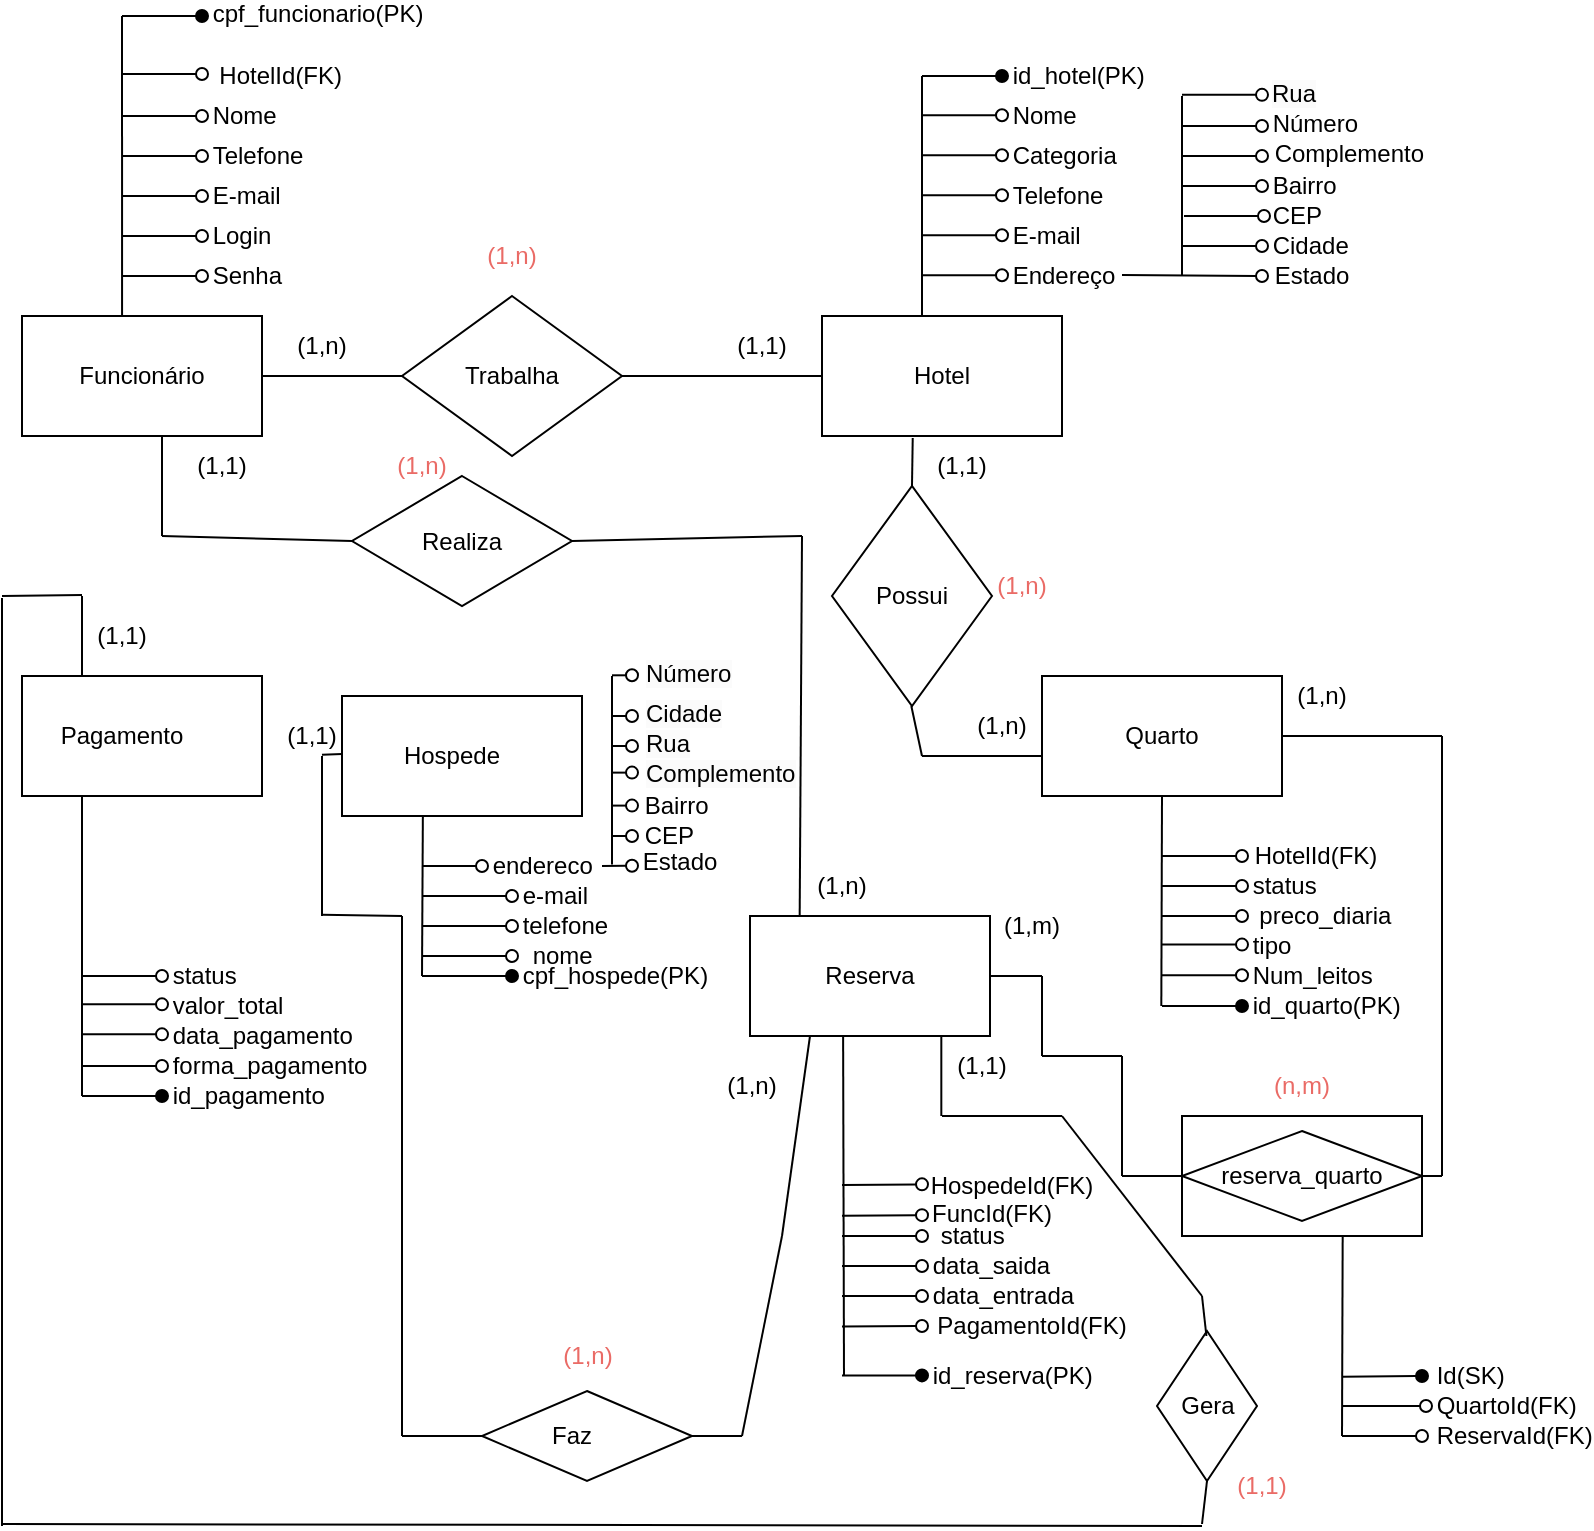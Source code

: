 <mxfile version="26.1.0">
  <diagram name="Página-1" id="RvpnkpR9A4oQon7Z_9J0">
    <mxGraphModel dx="1424" dy="590" grid="1" gridSize="10" guides="1" tooltips="1" connect="1" arrows="1" fold="1" page="1" pageScale="1" pageWidth="827" pageHeight="1169" math="0" shadow="0">
      <root>
        <mxCell id="0" />
        <mxCell id="1" parent="0" />
        <mxCell id="WNvSQ2MAyzaUWHc4iCk9-1" value="" style="rounded=0;whiteSpace=wrap;html=1;" parent="1" vertex="1">
          <mxGeometry x="40" y="336" width="120" height="60" as="geometry" />
        </mxCell>
        <mxCell id="WNvSQ2MAyzaUWHc4iCk9-3" value="Funcionário" style="text;html=1;align=center;verticalAlign=middle;whiteSpace=wrap;rounded=0;" parent="1" vertex="1">
          <mxGeometry x="70" y="351" width="60" height="30" as="geometry" />
        </mxCell>
        <mxCell id="WNvSQ2MAyzaUWHc4iCk9-22" value="" style="endArrow=oval;html=1;rounded=0;endFill=1;align=center;" parent="1" edge="1">
          <mxGeometry width="50" height="50" relative="1" as="geometry">
            <mxPoint x="90" y="186" as="sourcePoint" />
            <mxPoint x="130" y="186" as="targetPoint" />
          </mxGeometry>
        </mxCell>
        <mxCell id="WNvSQ2MAyzaUWHc4iCk9-23" value="" style="endArrow=oval;html=1;rounded=0;endFill=0;" parent="1" target="WNvSQ2MAyzaUWHc4iCk9-34" edge="1">
          <mxGeometry width="50" height="50" relative="1" as="geometry">
            <mxPoint x="90" y="236" as="sourcePoint" />
            <mxPoint x="130" y="236" as="targetPoint" />
          </mxGeometry>
        </mxCell>
        <mxCell id="WNvSQ2MAyzaUWHc4iCk9-24" value="" style="endArrow=oval;html=1;rounded=0;endFill=0;" parent="1" edge="1">
          <mxGeometry width="50" height="50" relative="1" as="geometry">
            <mxPoint x="90" y="256" as="sourcePoint" />
            <mxPoint x="130" y="256" as="targetPoint" />
          </mxGeometry>
        </mxCell>
        <mxCell id="WNvSQ2MAyzaUWHc4iCk9-25" value="" style="endArrow=oval;html=1;rounded=0;endFill=0;" parent="1" edge="1">
          <mxGeometry width="50" height="50" relative="1" as="geometry">
            <mxPoint x="90" y="276" as="sourcePoint" />
            <mxPoint x="130" y="276" as="targetPoint" />
          </mxGeometry>
        </mxCell>
        <mxCell id="WNvSQ2MAyzaUWHc4iCk9-26" value="" style="endArrow=oval;html=1;rounded=0;endFill=0;" parent="1" edge="1">
          <mxGeometry width="50" height="50" relative="1" as="geometry">
            <mxPoint x="90" y="296" as="sourcePoint" />
            <mxPoint x="130" y="296" as="targetPoint" />
          </mxGeometry>
        </mxCell>
        <mxCell id="WNvSQ2MAyzaUWHc4iCk9-32" value="&amp;nbsp;cpf_funcionario(PK)" style="text;html=1;align=left;verticalAlign=middle;whiteSpace=wrap;rounded=0;" parent="1" vertex="1">
          <mxGeometry x="130" y="180" width="110" height="10" as="geometry" />
        </mxCell>
        <mxCell id="WNvSQ2MAyzaUWHc4iCk9-34" value="&amp;nbsp;Nome" style="text;html=1;align=left;verticalAlign=middle;whiteSpace=wrap;rounded=0;" parent="1" vertex="1">
          <mxGeometry x="130" y="226" width="60" height="20" as="geometry" />
        </mxCell>
        <mxCell id="WNvSQ2MAyzaUWHc4iCk9-35" value="&amp;nbsp;Telefone" style="text;html=1;align=left;verticalAlign=middle;whiteSpace=wrap;rounded=0;" parent="1" vertex="1">
          <mxGeometry x="130" y="246" width="60" height="20" as="geometry" />
        </mxCell>
        <mxCell id="WNvSQ2MAyzaUWHc4iCk9-36" value="&amp;nbsp;E-mail" style="text;html=1;align=left;verticalAlign=middle;whiteSpace=wrap;rounded=0;" parent="1" vertex="1">
          <mxGeometry x="130" y="266" width="60" height="20" as="geometry" />
        </mxCell>
        <mxCell id="WNvSQ2MAyzaUWHc4iCk9-37" value="&amp;nbsp;Login" style="text;html=1;align=left;verticalAlign=middle;whiteSpace=wrap;rounded=0;" parent="1" vertex="1">
          <mxGeometry x="130" y="286" width="60" height="20" as="geometry" />
        </mxCell>
        <mxCell id="WNvSQ2MAyzaUWHc4iCk9-38" value="" style="endArrow=none;html=1;exitX=0.417;exitY=0;exitDx=0;exitDy=0;exitPerimeter=0;" parent="1" source="WNvSQ2MAyzaUWHc4iCk9-1" edge="1">
          <mxGeometry width="50" height="50" relative="1" as="geometry">
            <mxPoint x="40" y="266" as="sourcePoint" />
            <mxPoint x="90" y="186" as="targetPoint" />
          </mxGeometry>
        </mxCell>
        <mxCell id="WNvSQ2MAyzaUWHc4iCk9-39" value="" style="endArrow=oval;html=1;rounded=0;endFill=0;" parent="1" edge="1">
          <mxGeometry width="50" height="50" relative="1" as="geometry">
            <mxPoint x="90" y="316" as="sourcePoint" />
            <mxPoint x="130" y="316" as="targetPoint" />
          </mxGeometry>
        </mxCell>
        <mxCell id="WNvSQ2MAyzaUWHc4iCk9-40" value="&amp;nbsp;Senha" style="text;html=1;align=left;verticalAlign=middle;whiteSpace=wrap;rounded=0;" parent="1" vertex="1">
          <mxGeometry x="130" y="306" width="60" height="20" as="geometry" />
        </mxCell>
        <mxCell id="WNvSQ2MAyzaUWHc4iCk9-41" value="" style="rhombus;whiteSpace=wrap;html=1;" parent="1" vertex="1">
          <mxGeometry x="230" y="326" width="110" height="80" as="geometry" />
        </mxCell>
        <mxCell id="WNvSQ2MAyzaUWHc4iCk9-43" value="" style="endArrow=none;html=1;entryX=0;entryY=0.5;entryDx=0;entryDy=0;exitX=1;exitY=0.5;exitDx=0;exitDy=0;" parent="1" source="WNvSQ2MAyzaUWHc4iCk9-41" target="WNvSQ2MAyzaUWHc4iCk9-44" edge="1">
          <mxGeometry width="50" height="50" relative="1" as="geometry">
            <mxPoint x="320" y="366" as="sourcePoint" />
            <mxPoint x="380" y="326" as="targetPoint" />
          </mxGeometry>
        </mxCell>
        <mxCell id="WNvSQ2MAyzaUWHc4iCk9-44" value="" style="rounded=0;whiteSpace=wrap;html=1;" parent="1" vertex="1">
          <mxGeometry x="440" y="336" width="120" height="60" as="geometry" />
        </mxCell>
        <mxCell id="WNvSQ2MAyzaUWHc4iCk9-45" value="" style="endArrow=none;html=1;entryX=0;entryY=0.5;entryDx=0;entryDy=0;exitX=1;exitY=0.5;exitDx=0;exitDy=0;" parent="1" source="WNvSQ2MAyzaUWHc4iCk9-1" target="WNvSQ2MAyzaUWHc4iCk9-41" edge="1">
          <mxGeometry width="50" height="50" relative="1" as="geometry">
            <mxPoint x="170" y="376" as="sourcePoint" />
            <mxPoint x="220" y="326" as="targetPoint" />
          </mxGeometry>
        </mxCell>
        <mxCell id="WNvSQ2MAyzaUWHc4iCk9-47" value="Trabalha" style="text;html=1;align=center;verticalAlign=middle;whiteSpace=wrap;rounded=0;" parent="1" vertex="1">
          <mxGeometry x="255" y="351" width="60" height="30" as="geometry" />
        </mxCell>
        <mxCell id="WNvSQ2MAyzaUWHc4iCk9-48" value="Hotel" style="text;html=1;align=center;verticalAlign=middle;whiteSpace=wrap;rounded=0;" parent="1" vertex="1">
          <mxGeometry x="470" y="351" width="60" height="30" as="geometry" />
        </mxCell>
        <mxCell id="WNvSQ2MAyzaUWHc4iCk9-67" value="" style="endArrow=none;html=1;" parent="1" edge="1">
          <mxGeometry width="50" height="50" relative="1" as="geometry">
            <mxPoint x="490" y="336" as="sourcePoint" />
            <mxPoint x="490" y="216" as="targetPoint" />
          </mxGeometry>
        </mxCell>
        <mxCell id="WNvSQ2MAyzaUWHc4iCk9-69" value="" style="endArrow=oval;html=1;rounded=0;endFill=1;align=center;" parent="1" edge="1">
          <mxGeometry width="50" height="50" relative="1" as="geometry">
            <mxPoint x="490" y="216" as="sourcePoint" />
            <mxPoint x="530" y="216" as="targetPoint" />
          </mxGeometry>
        </mxCell>
        <mxCell id="WNvSQ2MAyzaUWHc4iCk9-70" value="" style="endArrow=oval;html=1;rounded=0;endFill=0;" parent="1" edge="1">
          <mxGeometry width="50" height="50" relative="1" as="geometry">
            <mxPoint x="490" y="235.66" as="sourcePoint" />
            <mxPoint x="530" y="235.66" as="targetPoint" />
          </mxGeometry>
        </mxCell>
        <mxCell id="WNvSQ2MAyzaUWHc4iCk9-71" value="" style="endArrow=oval;html=1;rounded=0;endFill=0;" parent="1" edge="1">
          <mxGeometry width="50" height="50" relative="1" as="geometry">
            <mxPoint x="490" y="255.66" as="sourcePoint" />
            <mxPoint x="530" y="255.66" as="targetPoint" />
          </mxGeometry>
        </mxCell>
        <mxCell id="WNvSQ2MAyzaUWHc4iCk9-72" value="" style="endArrow=oval;html=1;rounded=0;endFill=0;" parent="1" edge="1">
          <mxGeometry width="50" height="50" relative="1" as="geometry">
            <mxPoint x="490" y="275.66" as="sourcePoint" />
            <mxPoint x="530" y="275.66" as="targetPoint" />
          </mxGeometry>
        </mxCell>
        <mxCell id="WNvSQ2MAyzaUWHc4iCk9-73" value="" style="endArrow=oval;html=1;rounded=0;endFill=0;" parent="1" edge="1">
          <mxGeometry width="50" height="50" relative="1" as="geometry">
            <mxPoint x="490" y="295.66" as="sourcePoint" />
            <mxPoint x="530" y="295.66" as="targetPoint" />
          </mxGeometry>
        </mxCell>
        <mxCell id="WNvSQ2MAyzaUWHc4iCk9-74" value="" style="endArrow=oval;html=1;rounded=0;endFill=0;" parent="1" edge="1">
          <mxGeometry width="50" height="50" relative="1" as="geometry">
            <mxPoint x="490" y="315.66" as="sourcePoint" />
            <mxPoint x="530" y="315.66" as="targetPoint" />
          </mxGeometry>
        </mxCell>
        <mxCell id="WNvSQ2MAyzaUWHc4iCk9-76" value="&amp;nbsp;id_hotel(PK)" style="text;html=1;align=left;verticalAlign=middle;whiteSpace=wrap;rounded=0;" parent="1" vertex="1">
          <mxGeometry x="530" y="201" width="60" height="30" as="geometry" />
        </mxCell>
        <mxCell id="WNvSQ2MAyzaUWHc4iCk9-77" value="&amp;nbsp;Nome" style="text;html=1;align=left;verticalAlign=middle;whiteSpace=wrap;rounded=0;" parent="1" vertex="1">
          <mxGeometry x="530" y="221" width="60" height="30" as="geometry" />
        </mxCell>
        <mxCell id="WNvSQ2MAyzaUWHc4iCk9-79" value="&amp;nbsp;Categoria" style="text;html=1;align=left;verticalAlign=middle;whiteSpace=wrap;rounded=0;" parent="1" vertex="1">
          <mxGeometry x="530" y="241" width="60" height="30" as="geometry" />
        </mxCell>
        <mxCell id="WNvSQ2MAyzaUWHc4iCk9-80" value="&amp;nbsp;Telefone" style="text;html=1;align=left;verticalAlign=middle;whiteSpace=wrap;rounded=0;" parent="1" vertex="1">
          <mxGeometry x="530" y="261" width="60" height="30" as="geometry" />
        </mxCell>
        <mxCell id="WNvSQ2MAyzaUWHc4iCk9-81" value="&amp;nbsp;E-mail" style="text;html=1;align=left;verticalAlign=middle;whiteSpace=wrap;rounded=0;" parent="1" vertex="1">
          <mxGeometry x="530" y="281" width="60" height="30" as="geometry" />
        </mxCell>
        <mxCell id="WNvSQ2MAyzaUWHc4iCk9-82" value="&amp;nbsp;Endereço" style="text;html=1;align=left;verticalAlign=middle;whiteSpace=wrap;rounded=0;" parent="1" vertex="1">
          <mxGeometry x="530" y="301" width="60" height="30" as="geometry" />
        </mxCell>
        <mxCell id="WNvSQ2MAyzaUWHc4iCk9-84" value="" style="rounded=0;whiteSpace=wrap;html=1;" parent="1" vertex="1">
          <mxGeometry x="550" y="516" width="120" height="60" as="geometry" />
        </mxCell>
        <mxCell id="WNvSQ2MAyzaUWHc4iCk9-85" value="Quarto" style="text;html=1;align=center;verticalAlign=middle;whiteSpace=wrap;rounded=0;" parent="1" vertex="1">
          <mxGeometry x="580" y="531" width="60" height="30" as="geometry" />
        </mxCell>
        <mxCell id="WNvSQ2MAyzaUWHc4iCk9-87" value="" style="rounded=0;whiteSpace=wrap;html=1;" parent="1" vertex="1">
          <mxGeometry x="200" y="526" width="120" height="60" as="geometry" />
        </mxCell>
        <mxCell id="WNvSQ2MAyzaUWHc4iCk9-88" value="Hospede" style="text;html=1;align=center;verticalAlign=middle;whiteSpace=wrap;rounded=0;" parent="1" vertex="1">
          <mxGeometry x="225" y="541" width="60" height="30" as="geometry" />
        </mxCell>
        <mxCell id="WNvSQ2MAyzaUWHc4iCk9-89" value="" style="rounded=0;whiteSpace=wrap;html=1;" parent="1" vertex="1">
          <mxGeometry x="404" y="636" width="120" height="60" as="geometry" />
        </mxCell>
        <mxCell id="WNvSQ2MAyzaUWHc4iCk9-90" value="Reserva" style="text;html=1;align=center;verticalAlign=middle;whiteSpace=wrap;rounded=0;" parent="1" vertex="1">
          <mxGeometry x="434" y="651" width="60" height="30" as="geometry" />
        </mxCell>
        <mxCell id="WNvSQ2MAyzaUWHc4iCk9-93" value="" style="rounded=0;whiteSpace=wrap;html=1;" parent="1" vertex="1">
          <mxGeometry x="40" y="516" width="120" height="60" as="geometry" />
        </mxCell>
        <mxCell id="WNvSQ2MAyzaUWHc4iCk9-94" value="Pagamento" style="text;html=1;align=center;verticalAlign=middle;whiteSpace=wrap;rounded=0;" parent="1" vertex="1">
          <mxGeometry x="60" y="531" width="60" height="30" as="geometry" />
        </mxCell>
        <mxCell id="WNvSQ2MAyzaUWHc4iCk9-95" value="" style="endArrow=oval;html=1;rounded=0;endFill=1;align=center;" parent="1" edge="1">
          <mxGeometry width="50" height="50" relative="1" as="geometry">
            <mxPoint x="240" y="666" as="sourcePoint" />
            <mxPoint x="285" y="666" as="targetPoint" />
          </mxGeometry>
        </mxCell>
        <mxCell id="WNvSQ2MAyzaUWHc4iCk9-96" value="" style="endArrow=oval;html=1;rounded=0;endFill=1;align=center;" parent="1" edge="1">
          <mxGeometry width="50" height="50" relative="1" as="geometry">
            <mxPoint x="450" y="865.7" as="sourcePoint" />
            <mxPoint x="490" y="865.7" as="targetPoint" />
          </mxGeometry>
        </mxCell>
        <mxCell id="WNvSQ2MAyzaUWHc4iCk9-97" value="" style="endArrow=oval;html=1;rounded=0;endFill=1;align=center;" parent="1" edge="1">
          <mxGeometry width="50" height="50" relative="1" as="geometry">
            <mxPoint x="70" y="726" as="sourcePoint" />
            <mxPoint x="110" y="726" as="targetPoint" />
          </mxGeometry>
        </mxCell>
        <mxCell id="WNvSQ2MAyzaUWHc4iCk9-98" value="" style="endArrow=oval;html=1;rounded=0;endFill=1;align=center;" parent="1" edge="1">
          <mxGeometry width="50" height="50" relative="1" as="geometry">
            <mxPoint x="610" y="681" as="sourcePoint" />
            <mxPoint x="650" y="681" as="targetPoint" />
          </mxGeometry>
        </mxCell>
        <mxCell id="WNvSQ2MAyzaUWHc4iCk9-99" value="" style="endArrow=oval;html=1;rounded=0;endFill=0;" parent="1" edge="1">
          <mxGeometry width="50" height="50" relative="1" as="geometry">
            <mxPoint x="70" y="711" as="sourcePoint" />
            <mxPoint x="110" y="711" as="targetPoint" />
          </mxGeometry>
        </mxCell>
        <mxCell id="WNvSQ2MAyzaUWHc4iCk9-100" value="" style="endArrow=oval;html=1;rounded=0;endFill=0;" parent="1" edge="1">
          <mxGeometry width="50" height="50" relative="1" as="geometry">
            <mxPoint x="70" y="695.17" as="sourcePoint" />
            <mxPoint x="110" y="695.17" as="targetPoint" />
          </mxGeometry>
        </mxCell>
        <mxCell id="WNvSQ2MAyzaUWHc4iCk9-101" value="" style="endArrow=oval;html=1;rounded=0;endFill=0;" parent="1" edge="1">
          <mxGeometry width="50" height="50" relative="1" as="geometry">
            <mxPoint x="70" y="680.17" as="sourcePoint" />
            <mxPoint x="110" y="680.17" as="targetPoint" />
          </mxGeometry>
        </mxCell>
        <mxCell id="WNvSQ2MAyzaUWHc4iCk9-102" value="" style="endArrow=oval;html=1;rounded=0;endFill=0;" parent="1" edge="1">
          <mxGeometry width="50" height="50" relative="1" as="geometry">
            <mxPoint x="610" y="665.66" as="sourcePoint" />
            <mxPoint x="650" y="665.66" as="targetPoint" />
          </mxGeometry>
        </mxCell>
        <mxCell id="WNvSQ2MAyzaUWHc4iCk9-103" value="&amp;nbsp;id_quarto(PK)" style="text;html=1;align=left;verticalAlign=middle;whiteSpace=wrap;rounded=0;" parent="1" vertex="1">
          <mxGeometry x="650" y="666" width="60" height="30" as="geometry" />
        </mxCell>
        <mxCell id="WNvSQ2MAyzaUWHc4iCk9-104" value="&amp;nbsp;Num_leitos" style="text;html=1;align=left;verticalAlign=middle;whiteSpace=wrap;rounded=0;" parent="1" vertex="1">
          <mxGeometry x="650" y="651" width="60" height="30" as="geometry" />
        </mxCell>
        <mxCell id="WNvSQ2MAyzaUWHc4iCk9-105" value="" style="endArrow=oval;html=1;rounded=0;endFill=0;" parent="1" edge="1">
          <mxGeometry width="50" height="50" relative="1" as="geometry">
            <mxPoint x="610" y="650.31" as="sourcePoint" />
            <mxPoint x="650" y="650.31" as="targetPoint" />
          </mxGeometry>
        </mxCell>
        <mxCell id="WNvSQ2MAyzaUWHc4iCk9-106" value="&amp;nbsp;tipo" style="text;html=1;align=left;verticalAlign=middle;whiteSpace=wrap;rounded=0;" parent="1" vertex="1">
          <mxGeometry x="650" y="636" width="60" height="30" as="geometry" />
        </mxCell>
        <mxCell id="WNvSQ2MAyzaUWHc4iCk9-107" value="" style="endArrow=oval;html=1;rounded=0;endFill=0;" parent="1" edge="1">
          <mxGeometry width="50" height="50" relative="1" as="geometry">
            <mxPoint x="610" y="636" as="sourcePoint" />
            <mxPoint x="650" y="636" as="targetPoint" />
          </mxGeometry>
        </mxCell>
        <mxCell id="WNvSQ2MAyzaUWHc4iCk9-108" value="&amp;nbsp; preco_diaria" style="text;html=1;align=left;verticalAlign=middle;whiteSpace=wrap;rounded=0;" parent="1" vertex="1">
          <mxGeometry x="650" y="621" width="80" height="30" as="geometry" />
        </mxCell>
        <mxCell id="WNvSQ2MAyzaUWHc4iCk9-109" value="" style="endArrow=oval;html=1;rounded=0;endFill=0;" parent="1" edge="1">
          <mxGeometry width="50" height="50" relative="1" as="geometry">
            <mxPoint x="610" y="621" as="sourcePoint" />
            <mxPoint x="650" y="621" as="targetPoint" />
          </mxGeometry>
        </mxCell>
        <mxCell id="WNvSQ2MAyzaUWHc4iCk9-110" value="&amp;nbsp;status" style="text;html=1;align=left;verticalAlign=middle;whiteSpace=wrap;rounded=0;" parent="1" vertex="1">
          <mxGeometry x="650" y="606" width="80" height="30" as="geometry" />
        </mxCell>
        <mxCell id="WNvSQ2MAyzaUWHc4iCk9-111" value="" style="endArrow=none;html=1;entryX=0.5;entryY=1;entryDx=0;entryDy=0;" parent="1" target="WNvSQ2MAyzaUWHc4iCk9-84" edge="1">
          <mxGeometry width="50" height="50" relative="1" as="geometry">
            <mxPoint x="609.66" y="681" as="sourcePoint" />
            <mxPoint x="609.66" y="581" as="targetPoint" />
          </mxGeometry>
        </mxCell>
        <mxCell id="WNvSQ2MAyzaUWHc4iCk9-112" value="" style="rhombus;whiteSpace=wrap;html=1;rotation=90;" parent="1" vertex="1">
          <mxGeometry x="430" y="436" width="110" height="80" as="geometry" />
        </mxCell>
        <mxCell id="WNvSQ2MAyzaUWHc4iCk9-113" value="Possui" style="text;html=1;align=center;verticalAlign=middle;whiteSpace=wrap;rounded=0;" parent="1" vertex="1">
          <mxGeometry x="455" y="461" width="60" height="30" as="geometry" />
        </mxCell>
        <mxCell id="WNvSQ2MAyzaUWHc4iCk9-114" value="" style="endArrow=none;html=1;exitX=0;exitY=0.5;exitDx=0;exitDy=0;entryX=0.378;entryY=1.017;entryDx=0;entryDy=0;entryPerimeter=0;" parent="1" source="WNvSQ2MAyzaUWHc4iCk9-112" target="WNvSQ2MAyzaUWHc4iCk9-44" edge="1">
          <mxGeometry width="50" height="50" relative="1" as="geometry">
            <mxPoint x="420" y="466" as="sourcePoint" />
            <mxPoint x="470" y="416" as="targetPoint" />
          </mxGeometry>
        </mxCell>
        <mxCell id="WNvSQ2MAyzaUWHc4iCk9-115" value="" style="endArrow=none;html=1;" parent="1" edge="1">
          <mxGeometry width="50" height="50" relative="1" as="geometry">
            <mxPoint x="490" y="556" as="sourcePoint" />
            <mxPoint x="484.66" y="531" as="targetPoint" />
          </mxGeometry>
        </mxCell>
        <mxCell id="WNvSQ2MAyzaUWHc4iCk9-118" value="" style="endArrow=none;html=1;entryX=0;entryY=0.667;entryDx=0;entryDy=0;entryPerimeter=0;" parent="1" target="WNvSQ2MAyzaUWHc4iCk9-84" edge="1">
          <mxGeometry width="50" height="50" relative="1" as="geometry">
            <mxPoint x="490" y="556" as="sourcePoint" />
            <mxPoint x="510" y="556" as="targetPoint" />
          </mxGeometry>
        </mxCell>
        <mxCell id="WNvSQ2MAyzaUWHc4iCk9-121" value="" style="endArrow=oval;html=1;rounded=0;endFill=0;" parent="1" edge="1">
          <mxGeometry width="50" height="50" relative="1" as="geometry">
            <mxPoint x="240" y="656" as="sourcePoint" />
            <mxPoint x="285" y="656" as="targetPoint" />
          </mxGeometry>
        </mxCell>
        <mxCell id="WNvSQ2MAyzaUWHc4iCk9-123" value="&amp;nbsp;cpf_hospede(PK)" style="text;html=1;align=left;verticalAlign=middle;whiteSpace=wrap;rounded=0;" parent="1" vertex="1">
          <mxGeometry x="285" y="656" width="60" height="20" as="geometry" />
        </mxCell>
        <mxCell id="WNvSQ2MAyzaUWHc4iCk9-124" value="&amp;nbsp;nome" style="text;html=1;align=left;verticalAlign=middle;whiteSpace=wrap;rounded=0;" parent="1" vertex="1">
          <mxGeometry x="290" y="646" width="60" height="20" as="geometry" />
        </mxCell>
        <mxCell id="WNvSQ2MAyzaUWHc4iCk9-125" value="" style="endArrow=oval;html=1;rounded=0;endFill=0;" parent="1" edge="1">
          <mxGeometry width="50" height="50" relative="1" as="geometry">
            <mxPoint x="240" y="641" as="sourcePoint" />
            <mxPoint x="285" y="641" as="targetPoint" />
          </mxGeometry>
        </mxCell>
        <mxCell id="WNvSQ2MAyzaUWHc4iCk9-126" value="&amp;nbsp;telefone" style="text;html=1;align=left;verticalAlign=middle;whiteSpace=wrap;rounded=0;" parent="1" vertex="1">
          <mxGeometry x="285" y="631" width="60" height="20" as="geometry" />
        </mxCell>
        <mxCell id="WNvSQ2MAyzaUWHc4iCk9-128" value="" style="endArrow=oval;html=1;rounded=0;endFill=0;" parent="1" edge="1">
          <mxGeometry width="50" height="50" relative="1" as="geometry">
            <mxPoint x="240" y="626" as="sourcePoint" />
            <mxPoint x="285" y="626" as="targetPoint" />
          </mxGeometry>
        </mxCell>
        <mxCell id="WNvSQ2MAyzaUWHc4iCk9-129" value="" style="endArrow=oval;html=1;rounded=0;endFill=0;" parent="1" edge="1">
          <mxGeometry width="50" height="50" relative="1" as="geometry">
            <mxPoint x="240" y="611" as="sourcePoint" />
            <mxPoint x="270" y="611" as="targetPoint" />
          </mxGeometry>
        </mxCell>
        <mxCell id="WNvSQ2MAyzaUWHc4iCk9-130" value="&amp;nbsp;endereco" style="text;html=1;align=left;verticalAlign=middle;whiteSpace=wrap;rounded=0;" parent="1" vertex="1">
          <mxGeometry x="270" y="611" width="60" as="geometry" />
        </mxCell>
        <mxCell id="WNvSQ2MAyzaUWHc4iCk9-131" value="" style="endArrow=none;html=1;" parent="1" edge="1">
          <mxGeometry width="50" height="50" relative="1" as="geometry">
            <mxPoint x="240" y="666" as="sourcePoint" />
            <mxPoint x="240.43" y="586" as="targetPoint" />
          </mxGeometry>
        </mxCell>
        <mxCell id="WNvSQ2MAyzaUWHc4iCk9-132" value="&amp;nbsp;id_reserva(PK)" style="text;html=1;align=left;verticalAlign=middle;whiteSpace=wrap;rounded=0;" parent="1" vertex="1">
          <mxGeometry x="490" y="851" width="60" height="30" as="geometry" />
        </mxCell>
        <mxCell id="WNvSQ2MAyzaUWHc4iCk9-133" value="" style="endArrow=oval;html=1;rounded=0;endFill=0;" parent="1" edge="1">
          <mxGeometry width="50" height="50" relative="1" as="geometry">
            <mxPoint x="450" y="826" as="sourcePoint" />
            <mxPoint x="490" y="826" as="targetPoint" />
          </mxGeometry>
        </mxCell>
        <mxCell id="WNvSQ2MAyzaUWHc4iCk9-134" value="&amp;nbsp;data_entrada" style="text;html=1;align=left;verticalAlign=middle;whiteSpace=wrap;rounded=0;" parent="1" vertex="1">
          <mxGeometry x="490" y="811" width="60" height="30" as="geometry" />
        </mxCell>
        <mxCell id="WNvSQ2MAyzaUWHc4iCk9-135" value="" style="endArrow=oval;html=1;rounded=0;endFill=0;" parent="1" edge="1">
          <mxGeometry width="50" height="50" relative="1" as="geometry">
            <mxPoint x="450" y="785.86" as="sourcePoint" />
            <mxPoint x="490" y="785.58" as="targetPoint" />
          </mxGeometry>
        </mxCell>
        <mxCell id="WNvSQ2MAyzaUWHc4iCk9-136" value="&amp;nbsp;data_saida" style="text;html=1;align=left;verticalAlign=middle;whiteSpace=wrap;rounded=0;" parent="1" vertex="1">
          <mxGeometry x="490" y="796" width="60" height="30" as="geometry" />
        </mxCell>
        <mxCell id="WNvSQ2MAyzaUWHc4iCk9-137" value="" style="endArrow=oval;html=1;rounded=0;endFill=0;" parent="1" edge="1">
          <mxGeometry width="50" height="50" relative="1" as="geometry">
            <mxPoint x="450" y="796" as="sourcePoint" />
            <mxPoint x="490" y="796" as="targetPoint" />
          </mxGeometry>
        </mxCell>
        <mxCell id="WNvSQ2MAyzaUWHc4iCk9-138" value="&amp;nbsp;status" style="text;html=1;align=left;verticalAlign=middle;whiteSpace=wrap;rounded=0;" parent="1" vertex="1">
          <mxGeometry x="494" y="781" width="60" height="30" as="geometry" />
        </mxCell>
        <mxCell id="WNvSQ2MAyzaUWHc4iCk9-139" value="" style="endArrow=none;html=1;entryX=0.388;entryY=1.006;entryDx=0;entryDy=0;entryPerimeter=0;" parent="1" target="WNvSQ2MAyzaUWHc4iCk9-89" edge="1">
          <mxGeometry width="50" height="50" relative="1" as="geometry">
            <mxPoint x="451" y="866" as="sourcePoint" />
            <mxPoint x="450" y="756" as="targetPoint" />
          </mxGeometry>
        </mxCell>
        <mxCell id="WNvSQ2MAyzaUWHc4iCk9-140" value="&amp;nbsp;id_pagamento" style="text;html=1;align=left;verticalAlign=middle;whiteSpace=wrap;rounded=0;" parent="1" vertex="1">
          <mxGeometry x="110" y="711" width="60" height="30" as="geometry" />
        </mxCell>
        <mxCell id="WNvSQ2MAyzaUWHc4iCk9-141" value="&amp;nbsp;forma_pagamento" style="text;html=1;align=left;verticalAlign=middle;whiteSpace=wrap;rounded=0;" parent="1" vertex="1">
          <mxGeometry x="110" y="696" width="60" height="30" as="geometry" />
        </mxCell>
        <mxCell id="WNvSQ2MAyzaUWHc4iCk9-142" value="&amp;nbsp;data_pagamento" style="text;html=1;align=left;verticalAlign=middle;whiteSpace=wrap;rounded=0;" parent="1" vertex="1">
          <mxGeometry x="110" y="681" width="60" height="30" as="geometry" />
        </mxCell>
        <mxCell id="WNvSQ2MAyzaUWHc4iCk9-143" value="&amp;nbsp;valor_total" style="text;html=1;align=left;verticalAlign=middle;whiteSpace=wrap;rounded=0;" parent="1" vertex="1">
          <mxGeometry x="110" y="666" width="60" height="30" as="geometry" />
        </mxCell>
        <mxCell id="WNvSQ2MAyzaUWHc4iCk9-144" value="" style="endArrow=oval;html=1;rounded=0;endFill=0;" parent="1" edge="1">
          <mxGeometry width="50" height="50" relative="1" as="geometry">
            <mxPoint x="70" y="666" as="sourcePoint" />
            <mxPoint x="110" y="666" as="targetPoint" />
          </mxGeometry>
        </mxCell>
        <mxCell id="WNvSQ2MAyzaUWHc4iCk9-145" value="&amp;nbsp;status" style="text;html=1;align=left;verticalAlign=middle;whiteSpace=wrap;rounded=0;" parent="1" vertex="1">
          <mxGeometry x="110" y="651" width="60" height="30" as="geometry" />
        </mxCell>
        <mxCell id="WNvSQ2MAyzaUWHc4iCk9-146" value="" style="endArrow=none;html=1;" parent="1" edge="1">
          <mxGeometry width="50" height="50" relative="1" as="geometry">
            <mxPoint x="70" y="726" as="sourcePoint" />
            <mxPoint x="70" y="576" as="targetPoint" />
          </mxGeometry>
        </mxCell>
        <mxCell id="WNvSQ2MAyzaUWHc4iCk9-147" value="" style="rhombus;whiteSpace=wrap;html=1;" parent="1" vertex="1">
          <mxGeometry x="205" y="416" width="110" height="65" as="geometry" />
        </mxCell>
        <mxCell id="WNvSQ2MAyzaUWHc4iCk9-148" value="Realiza" style="text;html=1;align=center;verticalAlign=middle;whiteSpace=wrap;rounded=0;" parent="1" vertex="1">
          <mxGeometry x="230" y="433.5" width="60" height="30" as="geometry" />
        </mxCell>
        <mxCell id="WNvSQ2MAyzaUWHc4iCk9-149" value="" style="endArrow=none;html=1;exitX=1;exitY=0.5;exitDx=0;exitDy=0;" parent="1" source="WNvSQ2MAyzaUWHc4iCk9-147" edge="1">
          <mxGeometry width="50" height="50" relative="1" as="geometry">
            <mxPoint x="330" y="461" as="sourcePoint" />
            <mxPoint x="430" y="446" as="targetPoint" />
          </mxGeometry>
        </mxCell>
        <mxCell id="WNvSQ2MAyzaUWHc4iCk9-150" value="" style="endArrow=none;html=1;exitX=0.207;exitY=0.006;exitDx=0;exitDy=0;exitPerimeter=0;" parent="1" source="WNvSQ2MAyzaUWHc4iCk9-89" edge="1">
          <mxGeometry width="50" height="50" relative="1" as="geometry">
            <mxPoint x="428" y="633" as="sourcePoint" />
            <mxPoint x="430" y="446" as="targetPoint" />
          </mxGeometry>
        </mxCell>
        <mxCell id="WNvSQ2MAyzaUWHc4iCk9-152" value="" style="endArrow=none;html=1;exitX=1;exitY=0.5;exitDx=0;exitDy=0;" parent="1" source="WNvSQ2MAyzaUWHc4iCk9-84" edge="1">
          <mxGeometry width="50" height="50" relative="1" as="geometry">
            <mxPoint x="680" y="546" as="sourcePoint" />
            <mxPoint x="750" y="546" as="targetPoint" />
          </mxGeometry>
        </mxCell>
        <mxCell id="WNvSQ2MAyzaUWHc4iCk9-153" value="" style="endArrow=none;html=1;" parent="1" edge="1">
          <mxGeometry width="50" height="50" relative="1" as="geometry">
            <mxPoint x="750" y="546" as="sourcePoint" />
            <mxPoint x="750" y="766" as="targetPoint" />
          </mxGeometry>
        </mxCell>
        <mxCell id="WNvSQ2MAyzaUWHc4iCk9-154" value="" style="endArrow=none;html=1;exitX=1;exitY=0.5;exitDx=0;exitDy=0;" parent="1" source="WNvSQ2MAyzaUWHc4iCk9-227" edge="1">
          <mxGeometry width="50" height="50" relative="1" as="geometry">
            <mxPoint x="760" y="776" as="sourcePoint" />
            <mxPoint x="750" y="766" as="targetPoint" />
          </mxGeometry>
        </mxCell>
        <mxCell id="WNvSQ2MAyzaUWHc4iCk9-155" value="" style="endArrow=none;html=1;" parent="1" edge="1">
          <mxGeometry width="50" height="50" relative="1" as="geometry">
            <mxPoint x="590" y="766" as="sourcePoint" />
            <mxPoint x="620" y="766" as="targetPoint" />
          </mxGeometry>
        </mxCell>
        <mxCell id="WNvSQ2MAyzaUWHc4iCk9-156" value="" style="endArrow=none;html=1;" parent="1" edge="1">
          <mxGeometry width="50" height="50" relative="1" as="geometry">
            <mxPoint x="590" y="766" as="sourcePoint" />
            <mxPoint x="590" y="706" as="targetPoint" />
          </mxGeometry>
        </mxCell>
        <mxCell id="WNvSQ2MAyzaUWHc4iCk9-157" value="" style="endArrow=none;html=1;" parent="1" edge="1">
          <mxGeometry width="50" height="50" relative="1" as="geometry">
            <mxPoint x="550" y="706" as="sourcePoint" />
            <mxPoint x="590" y="706" as="targetPoint" />
          </mxGeometry>
        </mxCell>
        <mxCell id="WNvSQ2MAyzaUWHc4iCk9-158" value="" style="endArrow=none;html=1;" parent="1" edge="1">
          <mxGeometry width="50" height="50" relative="1" as="geometry">
            <mxPoint x="524" y="666" as="sourcePoint" />
            <mxPoint x="550" y="666" as="targetPoint" />
          </mxGeometry>
        </mxCell>
        <mxCell id="WNvSQ2MAyzaUWHc4iCk9-159" value="" style="endArrow=none;html=1;" parent="1" edge="1">
          <mxGeometry width="50" height="50" relative="1" as="geometry">
            <mxPoint x="550" y="706" as="sourcePoint" />
            <mxPoint x="550" y="666" as="targetPoint" />
          </mxGeometry>
        </mxCell>
        <mxCell id="WNvSQ2MAyzaUWHc4iCk9-160" value="" style="endArrow=none;html=1;entryX=0;entryY=0.5;entryDx=0;entryDy=0;" parent="1" target="WNvSQ2MAyzaUWHc4iCk9-147" edge="1">
          <mxGeometry width="50" height="50" relative="1" as="geometry">
            <mxPoint x="110" y="446" as="sourcePoint" />
            <mxPoint x="205" y="451" as="targetPoint" />
          </mxGeometry>
        </mxCell>
        <mxCell id="WNvSQ2MAyzaUWHc4iCk9-161" value="" style="endArrow=none;html=1;" parent="1" edge="1">
          <mxGeometry width="50" height="50" relative="1" as="geometry">
            <mxPoint x="110" y="446" as="sourcePoint" />
            <mxPoint x="110" y="396" as="targetPoint" />
          </mxGeometry>
        </mxCell>
        <mxCell id="WNvSQ2MAyzaUWHc4iCk9-164" value="" style="endArrow=none;html=1;" parent="1" edge="1">
          <mxGeometry width="50" height="50" relative="1" as="geometry">
            <mxPoint x="190" y="555.43" as="sourcePoint" />
            <mxPoint x="200" y="555" as="targetPoint" />
          </mxGeometry>
        </mxCell>
        <mxCell id="WNvSQ2MAyzaUWHc4iCk9-165" value="" style="endArrow=none;html=1;" parent="1" edge="1">
          <mxGeometry width="50" height="50" relative="1" as="geometry">
            <mxPoint x="230" y="896" as="sourcePoint" />
            <mxPoint x="230" y="636" as="targetPoint" />
          </mxGeometry>
        </mxCell>
        <mxCell id="WNvSQ2MAyzaUWHc4iCk9-166" value="" style="endArrow=none;html=1;" parent="1" edge="1">
          <mxGeometry width="50" height="50" relative="1" as="geometry">
            <mxPoint x="190" y="635.43" as="sourcePoint" />
            <mxPoint x="230" y="636" as="targetPoint" />
          </mxGeometry>
        </mxCell>
        <mxCell id="WNvSQ2MAyzaUWHc4iCk9-174" value="" style="rhombus;whiteSpace=wrap;html=1;rotation=-90;direction=south;" parent="1" vertex="1">
          <mxGeometry x="595" y="856" width="75" height="50" as="geometry" />
        </mxCell>
        <mxCell id="WNvSQ2MAyzaUWHc4iCk9-177" value="" style="endArrow=none;html=1;" parent="1" edge="1">
          <mxGeometry width="50" height="50" relative="1" as="geometry">
            <mxPoint x="499.66" y="736" as="sourcePoint" />
            <mxPoint x="499.66" y="696" as="targetPoint" />
          </mxGeometry>
        </mxCell>
        <mxCell id="WNvSQ2MAyzaUWHc4iCk9-178" value="" style="endArrow=none;html=1;" parent="1" edge="1">
          <mxGeometry width="50" height="50" relative="1" as="geometry">
            <mxPoint x="500" y="736" as="sourcePoint" />
            <mxPoint x="560" y="736" as="targetPoint" />
          </mxGeometry>
        </mxCell>
        <mxCell id="WNvSQ2MAyzaUWHc4iCk9-182" value="Gera" style="text;html=1;align=center;verticalAlign=middle;whiteSpace=wrap;rounded=0;" parent="1" vertex="1">
          <mxGeometry x="602.5" y="866" width="60" height="30" as="geometry" />
        </mxCell>
        <mxCell id="WNvSQ2MAyzaUWHc4iCk9-183" value="" style="endArrow=none;html=1;" parent="1" edge="1">
          <mxGeometry width="50" height="50" relative="1" as="geometry">
            <mxPoint x="30" y="940" as="sourcePoint" />
            <mxPoint x="630" y="941" as="targetPoint" />
          </mxGeometry>
        </mxCell>
        <mxCell id="WNvSQ2MAyzaUWHc4iCk9-184" value="" style="endArrow=none;html=1;entryX=0.5;entryY=1;entryDx=0;entryDy=0;" parent="1" target="WNvSQ2MAyzaUWHc4iCk9-174" edge="1">
          <mxGeometry width="50" height="50" relative="1" as="geometry">
            <mxPoint x="630" y="940" as="sourcePoint" />
            <mxPoint x="632.16" y="916" as="targetPoint" />
          </mxGeometry>
        </mxCell>
        <mxCell id="WNvSQ2MAyzaUWHc4iCk9-185" value="" style="endArrow=none;html=1;" parent="1" edge="1">
          <mxGeometry width="50" height="50" relative="1" as="geometry">
            <mxPoint x="30" y="941" as="sourcePoint" />
            <mxPoint x="30" y="477" as="targetPoint" />
          </mxGeometry>
        </mxCell>
        <mxCell id="WNvSQ2MAyzaUWHc4iCk9-187" value="" style="endArrow=none;html=1;" parent="1" edge="1">
          <mxGeometry width="50" height="50" relative="1" as="geometry">
            <mxPoint x="30" y="476" as="sourcePoint" />
            <mxPoint x="70" y="475.5" as="targetPoint" />
          </mxGeometry>
        </mxCell>
        <mxCell id="WNvSQ2MAyzaUWHc4iCk9-188" value="" style="endArrow=none;html=1;exitX=0.25;exitY=0;exitDx=0;exitDy=0;" parent="1" source="WNvSQ2MAyzaUWHc4iCk9-93" edge="1">
          <mxGeometry width="50" height="50" relative="1" as="geometry">
            <mxPoint x="20" y="526" as="sourcePoint" />
            <mxPoint x="70" y="476" as="targetPoint" />
          </mxGeometry>
        </mxCell>
        <mxCell id="WNvSQ2MAyzaUWHc4iCk9-189" value="(1,n)" style="text;html=1;align=center;verticalAlign=middle;whiteSpace=wrap;rounded=0;" parent="1" vertex="1">
          <mxGeometry x="375" y="706" width="60" height="30" as="geometry" />
        </mxCell>
        <mxCell id="WNvSQ2MAyzaUWHc4iCk9-191" value="(1,1)" style="text;html=1;align=center;verticalAlign=middle;whiteSpace=wrap;rounded=0;" parent="1" vertex="1">
          <mxGeometry x="155" y="531" width="60" height="30" as="geometry" />
        </mxCell>
        <mxCell id="WNvSQ2MAyzaUWHc4iCk9-195" value="" style="rhombus;whiteSpace=wrap;html=1;rotation=0;" parent="1" vertex="1">
          <mxGeometry x="270" y="873.5" width="105" height="45" as="geometry" />
        </mxCell>
        <mxCell id="WNvSQ2MAyzaUWHc4iCk9-196" value="Faz" style="text;html=1;align=center;verticalAlign=middle;whiteSpace=wrap;rounded=0;" parent="1" vertex="1">
          <mxGeometry x="285" y="881" width="60" height="30" as="geometry" />
        </mxCell>
        <mxCell id="WNvSQ2MAyzaUWHc4iCk9-198" value="" style="endArrow=none;html=1;" parent="1" edge="1">
          <mxGeometry width="50" height="50" relative="1" as="geometry">
            <mxPoint x="400" y="896" as="sourcePoint" />
            <mxPoint x="420" y="796" as="targetPoint" />
          </mxGeometry>
        </mxCell>
        <mxCell id="WNvSQ2MAyzaUWHc4iCk9-199" value="" style="endArrow=none;html=1;entryX=0.25;entryY=1;entryDx=0;entryDy=0;" parent="1" target="WNvSQ2MAyzaUWHc4iCk9-89" edge="1">
          <mxGeometry width="50" height="50" relative="1" as="geometry">
            <mxPoint x="420" y="796" as="sourcePoint" />
            <mxPoint x="450" y="686" as="targetPoint" />
          </mxGeometry>
        </mxCell>
        <mxCell id="WNvSQ2MAyzaUWHc4iCk9-201" value="(1,n)" style="text;html=1;align=center;verticalAlign=middle;whiteSpace=wrap;rounded=0;fontColor=#EA6B66;" parent="1" vertex="1">
          <mxGeometry x="292.5" y="841" width="60" height="30" as="geometry" />
        </mxCell>
        <mxCell id="WNvSQ2MAyzaUWHc4iCk9-212" value="(1,1)" style="text;html=1;align=center;verticalAlign=middle;whiteSpace=wrap;rounded=0;" parent="1" vertex="1">
          <mxGeometry x="490" y="696" width="60" height="30" as="geometry" />
        </mxCell>
        <mxCell id="WNvSQ2MAyzaUWHc4iCk9-213" value="(1,1)" style="text;html=1;align=center;verticalAlign=middle;whiteSpace=wrap;rounded=0;" parent="1" vertex="1">
          <mxGeometry x="60" y="481" width="60" height="30" as="geometry" />
        </mxCell>
        <mxCell id="WNvSQ2MAyzaUWHc4iCk9-215" value="(1,n)" style="text;html=1;align=center;verticalAlign=middle;whiteSpace=wrap;rounded=0;" parent="1" vertex="1">
          <mxGeometry x="160" y="336" width="60" height="30" as="geometry" />
        </mxCell>
        <mxCell id="WNvSQ2MAyzaUWHc4iCk9-216" value="(1,1)" style="text;html=1;align=center;verticalAlign=middle;whiteSpace=wrap;rounded=0;" parent="1" vertex="1">
          <mxGeometry x="380" y="336" width="60" height="30" as="geometry" />
        </mxCell>
        <mxCell id="WNvSQ2MAyzaUWHc4iCk9-217" value="(1,1)" style="text;html=1;align=center;verticalAlign=middle;whiteSpace=wrap;rounded=0;" parent="1" vertex="1">
          <mxGeometry x="110" y="396" width="60" height="30" as="geometry" />
        </mxCell>
        <mxCell id="WNvSQ2MAyzaUWHc4iCk9-218" value="(1,n)" style="text;html=1;align=center;verticalAlign=middle;whiteSpace=wrap;rounded=0;" parent="1" vertex="1">
          <mxGeometry x="420" y="606" width="60" height="30" as="geometry" />
        </mxCell>
        <mxCell id="WNvSQ2MAyzaUWHc4iCk9-219" value="(1,n)" style="text;html=1;align=center;verticalAlign=middle;whiteSpace=wrap;rounded=0;fontColor=#EA6B66;" parent="1" vertex="1">
          <mxGeometry x="210" y="396" width="60" height="30" as="geometry" />
        </mxCell>
        <mxCell id="WNvSQ2MAyzaUWHc4iCk9-220" value="(1,1)" style="text;html=1;align=center;verticalAlign=middle;whiteSpace=wrap;rounded=0;" parent="1" vertex="1">
          <mxGeometry x="480" y="396" width="60" height="30" as="geometry" />
        </mxCell>
        <mxCell id="WNvSQ2MAyzaUWHc4iCk9-221" value="(1,n)" style="text;html=1;align=center;verticalAlign=middle;whiteSpace=wrap;rounded=0;" parent="1" vertex="1">
          <mxGeometry x="500" y="526" width="60" height="30" as="geometry" />
        </mxCell>
        <mxCell id="WNvSQ2MAyzaUWHc4iCk9-222" value="(1,n)" style="text;html=1;align=center;verticalAlign=middle;whiteSpace=wrap;rounded=0;fontColor=#EA6B66;" parent="1" vertex="1">
          <mxGeometry x="255" y="291" width="60" height="30" as="geometry" />
        </mxCell>
        <mxCell id="WNvSQ2MAyzaUWHc4iCk9-223" value="(1,n)" style="text;html=1;align=center;verticalAlign=middle;whiteSpace=wrap;rounded=0;fontColor=#EA6B66;" parent="1" vertex="1">
          <mxGeometry x="510" y="456" width="60" height="30" as="geometry" />
        </mxCell>
        <mxCell id="WNvSQ2MAyzaUWHc4iCk9-224" value="(1,m)" style="text;html=1;align=center;verticalAlign=middle;whiteSpace=wrap;rounded=0;" parent="1" vertex="1">
          <mxGeometry x="515" y="626" width="60" height="30" as="geometry" />
        </mxCell>
        <mxCell id="WNvSQ2MAyzaUWHc4iCk9-225" value="(1,n)" style="text;html=1;align=center;verticalAlign=middle;whiteSpace=wrap;rounded=0;" parent="1" vertex="1">
          <mxGeometry x="660" y="511" width="60" height="30" as="geometry" />
        </mxCell>
        <mxCell id="WNvSQ2MAyzaUWHc4iCk9-226" value="(n,m)" style="text;html=1;align=center;verticalAlign=middle;whiteSpace=wrap;rounded=0;fontColor=#EA6B66;" parent="1" vertex="1">
          <mxGeometry x="650" y="706" width="60" height="30" as="geometry" />
        </mxCell>
        <mxCell id="WNvSQ2MAyzaUWHc4iCk9-227" value="" style="rounded=0;whiteSpace=wrap;html=1;" parent="1" vertex="1">
          <mxGeometry x="620" y="736" width="120" height="60" as="geometry" />
        </mxCell>
        <mxCell id="WNvSQ2MAyzaUWHc4iCk9-229" value="reserva_quarto" style="rhombus;whiteSpace=wrap;html=1;" parent="1" vertex="1">
          <mxGeometry x="620" y="743.5" width="120" height="45" as="geometry" />
        </mxCell>
        <mxCell id="WNvSQ2MAyzaUWHc4iCk9-233" value="" style="endArrow=none;html=1;entryX=0.5;entryY=1;entryDx=0;entryDy=0;" parent="1" edge="1">
          <mxGeometry width="50" height="50" relative="1" as="geometry">
            <mxPoint x="700" y="896" as="sourcePoint" />
            <mxPoint x="700.34" y="796" as="targetPoint" />
          </mxGeometry>
        </mxCell>
        <mxCell id="WNvSQ2MAyzaUWHc4iCk9-235" value="" style="endArrow=oval;html=1;rounded=0;endFill=0;" parent="1" edge="1">
          <mxGeometry width="50" height="50" relative="1" as="geometry">
            <mxPoint x="700" y="896" as="sourcePoint" />
            <mxPoint x="740" y="896" as="targetPoint" />
          </mxGeometry>
        </mxCell>
        <mxCell id="WNvSQ2MAyzaUWHc4iCk9-236" value="&amp;nbsp;ReservaId(FK)" style="text;html=1;align=left;verticalAlign=middle;whiteSpace=wrap;rounded=0;" parent="1" vertex="1">
          <mxGeometry x="742" y="886" width="60" height="20" as="geometry" />
        </mxCell>
        <mxCell id="WNvSQ2MAyzaUWHc4iCk9-238" value="" style="endArrow=oval;html=1;rounded=0;endFill=0;entryX=0;entryY=0.5;entryDx=0;entryDy=0;" parent="1" target="WNvSQ2MAyzaUWHc4iCk9-239" edge="1">
          <mxGeometry width="50" height="50" relative="1" as="geometry">
            <mxPoint x="700" y="881" as="sourcePoint" />
            <mxPoint x="742" y="880.58" as="targetPoint" />
          </mxGeometry>
        </mxCell>
        <mxCell id="WNvSQ2MAyzaUWHc4iCk9-239" value="&amp;nbsp;QuartoId(FK)" style="text;html=1;align=left;verticalAlign=middle;whiteSpace=wrap;rounded=0;" parent="1" vertex="1">
          <mxGeometry x="742" y="871" width="60" height="20" as="geometry" />
        </mxCell>
        <mxCell id="WNvSQ2MAyzaUWHc4iCk9-240" value="" style="endArrow=oval;html=1;rounded=0;endFill=0;" parent="1" edge="1">
          <mxGeometry width="50" height="50" relative="1" as="geometry">
            <mxPoint x="610" y="606" as="sourcePoint" />
            <mxPoint x="650" y="606" as="targetPoint" />
          </mxGeometry>
        </mxCell>
        <mxCell id="WNvSQ2MAyzaUWHc4iCk9-241" value="&amp;nbsp;HotelId(FK)" style="text;html=1;align=left;verticalAlign=middle;whiteSpace=wrap;rounded=0;" parent="1" vertex="1">
          <mxGeometry x="651" y="591" width="80" height="30" as="geometry" />
        </mxCell>
        <mxCell id="WNvSQ2MAyzaUWHc4iCk9-242" value="" style="endArrow=oval;html=1;rounded=0;endFill=0;" parent="1" edge="1">
          <mxGeometry width="50" height="50" relative="1" as="geometry">
            <mxPoint x="450" y="811" as="sourcePoint" />
            <mxPoint x="490" y="811" as="targetPoint" />
          </mxGeometry>
        </mxCell>
        <mxCell id="WNvSQ2MAyzaUWHc4iCk9-243" value="FuncId(FK)" style="text;whiteSpace=wrap;html=1;" parent="1" vertex="1">
          <mxGeometry x="492.5" y="771" width="65" height="30" as="geometry" />
        </mxCell>
        <mxCell id="WNvSQ2MAyzaUWHc4iCk9-244" value="" style="endArrow=none;html=1;" parent="1" edge="1">
          <mxGeometry width="50" height="50" relative="1" as="geometry">
            <mxPoint x="560" y="736" as="sourcePoint" />
            <mxPoint x="630" y="826" as="targetPoint" />
          </mxGeometry>
        </mxCell>
        <mxCell id="WNvSQ2MAyzaUWHc4iCk9-248" value="HospedeId(FK)" style="text;html=1;align=center;verticalAlign=middle;whiteSpace=wrap;rounded=0;" parent="1" vertex="1">
          <mxGeometry x="500" y="766" width="70" height="10" as="geometry" />
        </mxCell>
        <mxCell id="WNvSQ2MAyzaUWHc4iCk9-249" value="" style="endArrow=oval;html=1;rounded=0;endFill=0;" parent="1" edge="1">
          <mxGeometry width="50" height="50" relative="1" as="geometry">
            <mxPoint x="450" y="770.45" as="sourcePoint" />
            <mxPoint x="490" y="770.17" as="targetPoint" />
          </mxGeometry>
        </mxCell>
        <mxCell id="WNvSQ2MAyzaUWHc4iCk9-254" value="" style="endArrow=oval;html=1;rounded=0;endFill=0;" parent="1" edge="1">
          <mxGeometry width="50" height="50" relative="1" as="geometry">
            <mxPoint x="90" y="215" as="sourcePoint" />
            <mxPoint x="130" y="215" as="targetPoint" />
          </mxGeometry>
        </mxCell>
        <mxCell id="WNvSQ2MAyzaUWHc4iCk9-255" value="&amp;nbsp; HotelId(FK)" style="text;html=1;align=left;verticalAlign=middle;whiteSpace=wrap;rounded=0;" parent="1" vertex="1">
          <mxGeometry x="130" y="206" width="80" height="20" as="geometry" />
        </mxCell>
        <mxCell id="ea40cNeU0BVc8OMWwBYe-1" value="" style="endArrow=oval;html=1;rounded=0;endFill=0;" parent="1" edge="1">
          <mxGeometry width="50" height="50" relative="1" as="geometry">
            <mxPoint x="590" y="315.5" as="sourcePoint" />
            <mxPoint x="660" y="316" as="targetPoint" />
          </mxGeometry>
        </mxCell>
        <mxCell id="ea40cNeU0BVc8OMWwBYe-2" value="" style="endArrow=none;html=1;rounded=0;" parent="1" edge="1">
          <mxGeometry width="50" height="50" relative="1" as="geometry">
            <mxPoint x="620" y="316" as="sourcePoint" />
            <mxPoint x="620" y="226" as="targetPoint" />
          </mxGeometry>
        </mxCell>
        <mxCell id="ea40cNeU0BVc8OMWwBYe-3" value="" style="endArrow=oval;html=1;rounded=0;endFill=0;" parent="1" edge="1">
          <mxGeometry width="50" height="50" relative="1" as="geometry">
            <mxPoint x="620" y="301" as="sourcePoint" />
            <mxPoint x="660" y="301" as="targetPoint" />
          </mxGeometry>
        </mxCell>
        <mxCell id="ea40cNeU0BVc8OMWwBYe-5" value="&amp;nbsp;Estado" style="text;html=1;align=left;verticalAlign=middle;whiteSpace=wrap;rounded=0;" parent="1" vertex="1">
          <mxGeometry x="661" y="301" width="60" height="30" as="geometry" />
        </mxCell>
        <mxCell id="ea40cNeU0BVc8OMWwBYe-6" value="&amp;nbsp;Cidade" style="text;html=1;align=left;verticalAlign=middle;whiteSpace=wrap;rounded=0;" parent="1" vertex="1">
          <mxGeometry x="660" y="286" width="60" height="30" as="geometry" />
        </mxCell>
        <mxCell id="ea40cNeU0BVc8OMWwBYe-7" value="" style="endArrow=oval;html=1;rounded=0;endFill=0;" parent="1" edge="1">
          <mxGeometry width="50" height="50" relative="1" as="geometry">
            <mxPoint x="621" y="286" as="sourcePoint" />
            <mxPoint x="661" y="286" as="targetPoint" />
          </mxGeometry>
        </mxCell>
        <mxCell id="ea40cNeU0BVc8OMWwBYe-8" value="&amp;nbsp;CEP" style="text;html=1;align=left;verticalAlign=middle;whiteSpace=wrap;rounded=0;" parent="1" vertex="1">
          <mxGeometry x="660" y="271" width="60" height="30" as="geometry" />
        </mxCell>
        <mxCell id="ea40cNeU0BVc8OMWwBYe-9" value="" style="endArrow=oval;html=1;rounded=0;endFill=0;" parent="1" edge="1">
          <mxGeometry width="50" height="50" relative="1" as="geometry">
            <mxPoint x="620" y="271" as="sourcePoint" />
            <mxPoint x="660" y="271" as="targetPoint" />
          </mxGeometry>
        </mxCell>
        <mxCell id="ea40cNeU0BVc8OMWwBYe-10" value="&amp;nbsp;Bairro" style="text;html=1;align=left;verticalAlign=middle;whiteSpace=wrap;rounded=0;" parent="1" vertex="1">
          <mxGeometry x="660" y="256" width="60" height="30" as="geometry" />
        </mxCell>
        <mxCell id="ea40cNeU0BVc8OMWwBYe-12" value="" style="endArrow=oval;html=1;rounded=0;endFill=0;" parent="1" edge="1">
          <mxGeometry width="50" height="50" relative="1" as="geometry">
            <mxPoint x="620" y="256" as="sourcePoint" />
            <mxPoint x="660" y="256" as="targetPoint" />
          </mxGeometry>
        </mxCell>
        <mxCell id="ea40cNeU0BVc8OMWwBYe-13" value="&amp;nbsp;Complemento" style="text;whiteSpace=wrap;html=1;" parent="1" vertex="1">
          <mxGeometry x="661" y="241" width="70" height="40" as="geometry" />
        </mxCell>
        <mxCell id="ea40cNeU0BVc8OMWwBYe-14" value="" style="endArrow=oval;html=1;rounded=0;endFill=0;" parent="1" edge="1">
          <mxGeometry width="50" height="50" relative="1" as="geometry">
            <mxPoint x="620" y="241" as="sourcePoint" />
            <mxPoint x="660" y="241" as="targetPoint" />
          </mxGeometry>
        </mxCell>
        <mxCell id="ea40cNeU0BVc8OMWwBYe-15" value="&amp;nbsp;Número" style="text;whiteSpace=wrap;html=1;" parent="1" vertex="1">
          <mxGeometry x="660" y="226" width="110" height="40" as="geometry" />
        </mxCell>
        <mxCell id="ea40cNeU0BVc8OMWwBYe-16" value="&lt;span style=&quot;color: rgb(0, 0, 0); font-family: Helvetica; font-size: 12px; font-style: normal; font-variant-ligatures: normal; font-variant-caps: normal; font-weight: 400; letter-spacing: normal; orphans: 2; text-align: left; text-indent: 0px; text-transform: none; widows: 2; word-spacing: 0px; -webkit-text-stroke-width: 0px; white-space: normal; background-color: rgb(251, 251, 251); text-decoration-thickness: initial; text-decoration-style: initial; text-decoration-color: initial; float: none; display: inline !important;&quot;&gt;Rua&lt;/span&gt;" style="text;whiteSpace=wrap;html=1;" parent="1" vertex="1">
          <mxGeometry x="662.5" y="211" width="80" height="40" as="geometry" />
        </mxCell>
        <mxCell id="ea40cNeU0BVc8OMWwBYe-17" value="" style="endArrow=oval;html=1;rounded=0;endFill=0;" parent="1" edge="1">
          <mxGeometry width="50" height="50" relative="1" as="geometry">
            <mxPoint x="620" y="225.43" as="sourcePoint" />
            <mxPoint x="660" y="225.43" as="targetPoint" />
          </mxGeometry>
        </mxCell>
        <mxCell id="ea40cNeU0BVc8OMWwBYe-20" value="&amp;nbsp;Estado" style="text;html=1;align=left;verticalAlign=middle;whiteSpace=wrap;rounded=0;" parent="1" vertex="1">
          <mxGeometry x="345" y="606" width="50" height="5" as="geometry" />
        </mxCell>
        <mxCell id="WNvSQ2MAyzaUWHc4iCk9-127" value="&amp;nbsp;e-mail" style="text;html=1;align=left;verticalAlign=middle;whiteSpace=wrap;rounded=0;" parent="1" vertex="1">
          <mxGeometry x="285" y="611" width="45" height="30" as="geometry" />
        </mxCell>
        <mxCell id="ea40cNeU0BVc8OMWwBYe-23" value="" style="endArrow=none;html=1;rounded=0;" parent="1" edge="1">
          <mxGeometry width="50" height="50" relative="1" as="geometry">
            <mxPoint x="335" y="610.31" as="sourcePoint" />
            <mxPoint x="335" y="516" as="targetPoint" />
          </mxGeometry>
        </mxCell>
        <mxCell id="ea40cNeU0BVc8OMWwBYe-38" value="&amp;nbsp;CEP" style="text;html=1;align=left;verticalAlign=middle;whiteSpace=wrap;rounded=0;" parent="1" vertex="1">
          <mxGeometry x="346" y="591" width="60" height="10" as="geometry" />
        </mxCell>
        <mxCell id="ea40cNeU0BVc8OMWwBYe-40" value="&amp;nbsp;Bairro" style="text;html=1;align=left;verticalAlign=middle;whiteSpace=wrap;rounded=0;" parent="1" vertex="1">
          <mxGeometry x="346" y="571" width="60" height="20" as="geometry" />
        </mxCell>
        <mxCell id="ea40cNeU0BVc8OMWwBYe-44" value="&lt;span style=&quot;color: rgb(0, 0, 0); font-family: Helvetica; font-size: 12px; font-style: normal; font-variant-ligatures: normal; font-variant-caps: normal; font-weight: 400; letter-spacing: normal; orphans: 2; text-align: left; text-indent: 0px; text-transform: none; widows: 2; word-spacing: 0px; -webkit-text-stroke-width: 0px; white-space: normal; background-color: rgb(251, 251, 251); text-decoration-thickness: initial; text-decoration-style: initial; text-decoration-color: initial; float: none; display: inline !important;&quot;&gt;Rua&lt;/span&gt;" style="text;whiteSpace=wrap;html=1;" parent="1" vertex="1">
          <mxGeometry x="350" y="536" width="80" height="20" as="geometry" />
        </mxCell>
        <mxCell id="ea40cNeU0BVc8OMWwBYe-50" value="" style="endArrow=none;html=1;rounded=0;" parent="1" edge="1">
          <mxGeometry width="50" height="50" relative="1" as="geometry">
            <mxPoint x="190" y="636" as="sourcePoint" />
            <mxPoint x="190" y="556" as="targetPoint" />
          </mxGeometry>
        </mxCell>
        <mxCell id="ea40cNeU0BVc8OMWwBYe-52" value="" style="endArrow=none;html=1;rounded=0;entryX=0;entryY=0.5;entryDx=0;entryDy=0;" parent="1" target="WNvSQ2MAyzaUWHc4iCk9-195" edge="1">
          <mxGeometry width="50" height="50" relative="1" as="geometry">
            <mxPoint x="230" y="896" as="sourcePoint" />
            <mxPoint x="300" y="886" as="targetPoint" />
          </mxGeometry>
        </mxCell>
        <mxCell id="ea40cNeU0BVc8OMWwBYe-54" value="" style="endArrow=none;html=1;rounded=0;exitX=1;exitY=0.5;exitDx=0;exitDy=0;" parent="1" source="WNvSQ2MAyzaUWHc4iCk9-195" edge="1">
          <mxGeometry width="50" height="50" relative="1" as="geometry">
            <mxPoint x="375" y="906" as="sourcePoint" />
            <mxPoint x="400" y="896" as="targetPoint" />
          </mxGeometry>
        </mxCell>
        <mxCell id="ea40cNeU0BVc8OMWwBYe-55" value="" style="endArrow=oval;html=1;rounded=0;endFill=0;" parent="1" edge="1">
          <mxGeometry width="50" height="50" relative="1" as="geometry">
            <mxPoint x="335" y="564.31" as="sourcePoint" />
            <mxPoint x="345" y="564.31" as="targetPoint" />
          </mxGeometry>
        </mxCell>
        <mxCell id="ea40cNeU0BVc8OMWwBYe-66" value="&lt;span style=&quot;color: rgb(0, 0, 0); font-family: Helvetica; font-size: 12px; font-style: normal; font-variant-ligatures: normal; font-variant-caps: normal; font-weight: 400; letter-spacing: normal; orphans: 2; text-align: left; text-indent: 0px; text-transform: none; widows: 2; word-spacing: 0px; -webkit-text-stroke-width: 0px; white-space: normal; background-color: rgb(251, 251, 251); text-decoration-thickness: initial; text-decoration-style: initial; text-decoration-color: initial; float: none; display: inline !important;&quot;&gt;Complemento&lt;/span&gt;" style="text;whiteSpace=wrap;html=1;" parent="1" vertex="1">
          <mxGeometry x="350" y="551" width="80" height="20" as="geometry" />
        </mxCell>
        <mxCell id="ea40cNeU0BVc8OMWwBYe-68" value="" style="endArrow=oval;html=1;rounded=0;endFill=0;" parent="1" edge="1">
          <mxGeometry width="50" height="50" relative="1" as="geometry">
            <mxPoint x="335" y="551" as="sourcePoint" />
            <mxPoint x="345" y="551" as="targetPoint" />
          </mxGeometry>
        </mxCell>
        <mxCell id="ea40cNeU0BVc8OMWwBYe-70" value="" style="endArrow=oval;html=1;rounded=0;endFill=0;" parent="1" edge="1">
          <mxGeometry width="50" height="50" relative="1" as="geometry">
            <mxPoint x="335" y="580.8" as="sourcePoint" />
            <mxPoint x="345" y="580.8" as="targetPoint" />
          </mxGeometry>
        </mxCell>
        <mxCell id="ea40cNeU0BVc8OMWwBYe-74" value="" style="endArrow=oval;html=1;rounded=0;endFill=0;" parent="1" edge="1">
          <mxGeometry width="50" height="50" relative="1" as="geometry">
            <mxPoint x="335" y="596" as="sourcePoint" />
            <mxPoint x="345" y="596" as="targetPoint" />
          </mxGeometry>
        </mxCell>
        <mxCell id="ea40cNeU0BVc8OMWwBYe-80" value="" style="endArrow=oval;html=1;rounded=0;endFill=0;exitX=1;exitY=0;exitDx=0;exitDy=0;" parent="1" source="WNvSQ2MAyzaUWHc4iCk9-127" edge="1">
          <mxGeometry width="50" height="50" relative="1" as="geometry">
            <mxPoint x="335" y="610.84" as="sourcePoint" />
            <mxPoint x="345" y="610.84" as="targetPoint" />
          </mxGeometry>
        </mxCell>
        <mxCell id="ea40cNeU0BVc8OMWwBYe-81" value="" style="endArrow=none;html=1;rounded=0;" parent="1" edge="1">
          <mxGeometry width="50" height="50" relative="1" as="geometry">
            <mxPoint x="632.21" y="846" as="sourcePoint" />
            <mxPoint x="630" y="826" as="targetPoint" />
          </mxGeometry>
        </mxCell>
        <mxCell id="ea40cNeU0BVc8OMWwBYe-82" value="" style="endArrow=oval;html=1;rounded=0;endFill=1;" parent="1" edge="1">
          <mxGeometry width="50" height="50" relative="1" as="geometry">
            <mxPoint x="700" y="866.42" as="sourcePoint" />
            <mxPoint x="740" y="866" as="targetPoint" />
          </mxGeometry>
        </mxCell>
        <mxCell id="ea40cNeU0BVc8OMWwBYe-83" value="&amp;nbsp;Id(SK)" style="text;html=1;align=left;verticalAlign=middle;whiteSpace=wrap;rounded=0;" parent="1" vertex="1">
          <mxGeometry x="742" y="856" width="60" height="20" as="geometry" />
        </mxCell>
        <mxCell id="ea40cNeU0BVc8OMWwBYe-85" value="" style="endArrow=oval;html=1;rounded=0;endFill=0;" parent="1" edge="1">
          <mxGeometry width="50" height="50" relative="1" as="geometry">
            <mxPoint x="450" y="841.28" as="sourcePoint" />
            <mxPoint x="490" y="841" as="targetPoint" />
          </mxGeometry>
        </mxCell>
        <mxCell id="ea40cNeU0BVc8OMWwBYe-87" value="PagamentoId(FK)" style="text;html=1;align=center;verticalAlign=middle;whiteSpace=wrap;rounded=0;" parent="1" vertex="1">
          <mxGeometry x="510" y="841" width="70" as="geometry" />
        </mxCell>
        <mxCell id="ea40cNeU0BVc8OMWwBYe-89" value="" style="endArrow=oval;html=1;rounded=0;endFill=0;" parent="1" edge="1">
          <mxGeometry width="50" height="50" relative="1" as="geometry">
            <mxPoint x="335" y="536" as="sourcePoint" />
            <mxPoint x="345" y="536" as="targetPoint" />
          </mxGeometry>
        </mxCell>
        <mxCell id="ea40cNeU0BVc8OMWwBYe-90" value="&lt;span style=&quot;color: rgb(0, 0, 0); font-family: Helvetica; font-size: 12px; font-style: normal; font-variant-ligatures: normal; font-variant-caps: normal; font-weight: 400; letter-spacing: normal; orphans: 2; text-align: left; text-indent: 0px; text-transform: none; widows: 2; word-spacing: 0px; -webkit-text-stroke-width: 0px; white-space: normal; background-color: rgb(251, 251, 251); text-decoration-thickness: initial; text-decoration-style: initial; text-decoration-color: initial; float: none; display: inline !important;&quot;&gt;Cidade&lt;/span&gt;" style="text;whiteSpace=wrap;html=1;" parent="1" vertex="1">
          <mxGeometry x="350" y="521" width="80" height="20" as="geometry" />
        </mxCell>
        <mxCell id="ea40cNeU0BVc8OMWwBYe-92" value="" style="endArrow=oval;html=1;rounded=0;endFill=0;" parent="1" edge="1">
          <mxGeometry width="50" height="50" relative="1" as="geometry">
            <mxPoint x="335" y="515.65" as="sourcePoint" />
            <mxPoint x="345" y="515.65" as="targetPoint" />
          </mxGeometry>
        </mxCell>
        <mxCell id="ea40cNeU0BVc8OMWwBYe-93" value="&lt;span style=&quot;color: rgb(0, 0, 0); font-family: Helvetica; font-size: 12px; font-style: normal; font-variant-ligatures: normal; font-variant-caps: normal; font-weight: 400; letter-spacing: normal; orphans: 2; text-align: left; text-indent: 0px; text-transform: none; widows: 2; word-spacing: 0px; -webkit-text-stroke-width: 0px; white-space: normal; background-color: rgb(251, 251, 251); text-decoration-thickness: initial; text-decoration-style: initial; text-decoration-color: initial; float: none; display: inline !important;&quot;&gt;Número&lt;/span&gt;" style="text;whiteSpace=wrap;html=1;" parent="1" vertex="1">
          <mxGeometry x="350" y="501" width="80" height="10" as="geometry" />
        </mxCell>
        <mxCell id="rMuaRjZBnMN5CR9Oj5pe-1" value="(1,1)" style="text;html=1;align=center;verticalAlign=middle;whiteSpace=wrap;rounded=0;fontColor=#EA6B66;" vertex="1" parent="1">
          <mxGeometry x="630" y="906" width="60" height="30" as="geometry" />
        </mxCell>
      </root>
    </mxGraphModel>
  </diagram>
</mxfile>
